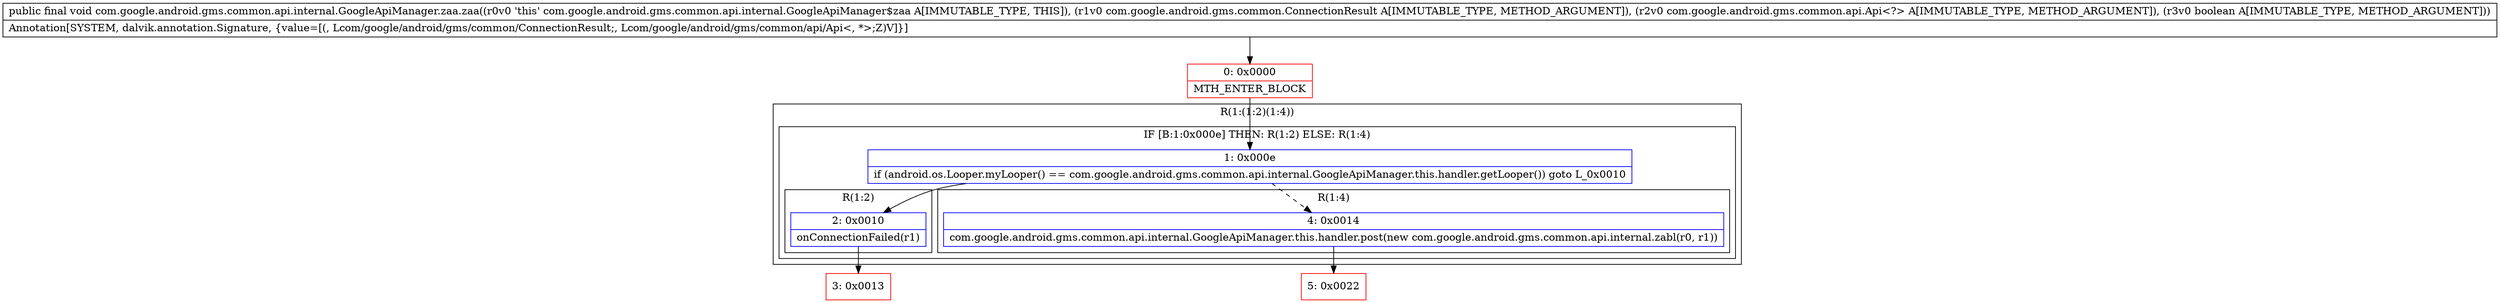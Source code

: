 digraph "CFG forcom.google.android.gms.common.api.internal.GoogleApiManager.zaa.zaa(Lcom\/google\/android\/gms\/common\/ConnectionResult;Lcom\/google\/android\/gms\/common\/api\/Api;Z)V" {
subgraph cluster_Region_1524466745 {
label = "R(1:(1:2)(1:4))";
node [shape=record,color=blue];
subgraph cluster_IfRegion_1230852522 {
label = "IF [B:1:0x000e] THEN: R(1:2) ELSE: R(1:4)";
node [shape=record,color=blue];
Node_1 [shape=record,label="{1\:\ 0x000e|if (android.os.Looper.myLooper() == com.google.android.gms.common.api.internal.GoogleApiManager.this.handler.getLooper()) goto L_0x0010\l}"];
subgraph cluster_Region_584372454 {
label = "R(1:2)";
node [shape=record,color=blue];
Node_2 [shape=record,label="{2\:\ 0x0010|onConnectionFailed(r1)\l}"];
}
subgraph cluster_Region_1792528703 {
label = "R(1:4)";
node [shape=record,color=blue];
Node_4 [shape=record,label="{4\:\ 0x0014|com.google.android.gms.common.api.internal.GoogleApiManager.this.handler.post(new com.google.android.gms.common.api.internal.zabl(r0, r1))\l}"];
}
}
}
Node_0 [shape=record,color=red,label="{0\:\ 0x0000|MTH_ENTER_BLOCK\l}"];
Node_3 [shape=record,color=red,label="{3\:\ 0x0013}"];
Node_5 [shape=record,color=red,label="{5\:\ 0x0022}"];
MethodNode[shape=record,label="{public final void com.google.android.gms.common.api.internal.GoogleApiManager.zaa.zaa((r0v0 'this' com.google.android.gms.common.api.internal.GoogleApiManager$zaa A[IMMUTABLE_TYPE, THIS]), (r1v0 com.google.android.gms.common.ConnectionResult A[IMMUTABLE_TYPE, METHOD_ARGUMENT]), (r2v0 com.google.android.gms.common.api.Api\<?\> A[IMMUTABLE_TYPE, METHOD_ARGUMENT]), (r3v0 boolean A[IMMUTABLE_TYPE, METHOD_ARGUMENT]))  | Annotation[SYSTEM, dalvik.annotation.Signature, \{value=[(, Lcom\/google\/android\/gms\/common\/ConnectionResult;, Lcom\/google\/android\/gms\/common\/api\/Api\<, *\>;Z)V]\}]\l}"];
MethodNode -> Node_0;
Node_1 -> Node_2;
Node_1 -> Node_4[style=dashed];
Node_2 -> Node_3;
Node_4 -> Node_5;
Node_0 -> Node_1;
}

